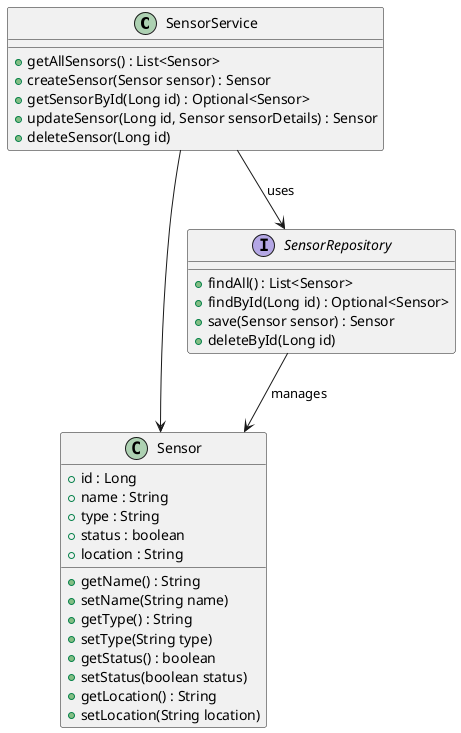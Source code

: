@startuml


SensorService --> Sensor
SensorRepository --> Sensor : manages

    class SensorService {
        +getAllSensors() : List<Sensor>
        +createSensor(Sensor sensor) : Sensor
        +getSensorById(Long id) : Optional<Sensor>
        +updateSensor(Long id, Sensor sensorDetails) : Sensor
        +deleteSensor(Long id)
    }

    SensorService --> SensorRepository : uses



    interface SensorRepository {
        +findAll() : List<Sensor>
        +findById(Long id) : Optional<Sensor>
        +save(Sensor sensor) : Sensor
        +deleteById(Long id)
    }



    class Sensor {
        +id : Long
        +name : String
        +type : String
        +status : boolean
        +location : String
        +getName() : String
        +setName(String name)
        +getType() : String
        +setType(String type)
        +getStatus() : boolean
        +setStatus(boolean status)
        +getLocation() : String
        +setLocation(String location)
    }

@enduml
